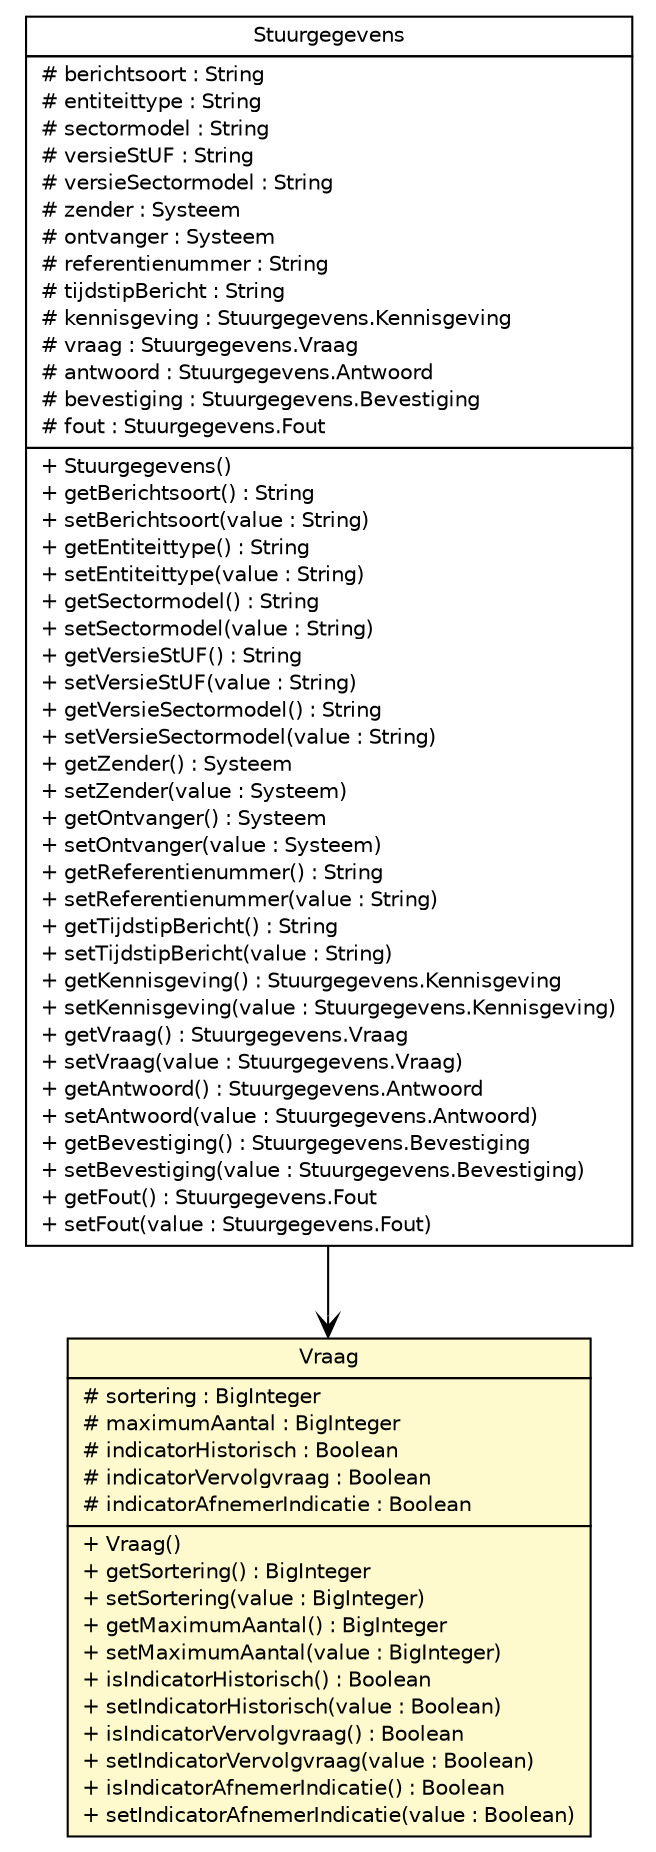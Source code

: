 #!/usr/local/bin/dot
#
# Class diagram 
# Generated by UMLGraph version R5_6-24-gf6e263 (http://www.umlgraph.org/)
#

digraph G {
	edge [fontname="Helvetica",fontsize=10,labelfontname="Helvetica",labelfontsize=10];
	node [fontname="Helvetica",fontsize=10,shape=plaintext];
	nodesep=0.25;
	ranksep=0.5;
	// nl.egem.stuf.stuf0204.Stuurgegevens
	c202391 [label=<<table title="nl.egem.stuf.stuf0204.Stuurgegevens" border="0" cellborder="1" cellspacing="0" cellpadding="2" port="p" href="./Stuurgegevens.html">
		<tr><td><table border="0" cellspacing="0" cellpadding="1">
<tr><td align="center" balign="center"> Stuurgegevens </td></tr>
		</table></td></tr>
		<tr><td><table border="0" cellspacing="0" cellpadding="1">
<tr><td align="left" balign="left"> # berichtsoort : String </td></tr>
<tr><td align="left" balign="left"> # entiteittype : String </td></tr>
<tr><td align="left" balign="left"> # sectormodel : String </td></tr>
<tr><td align="left" balign="left"> # versieStUF : String </td></tr>
<tr><td align="left" balign="left"> # versieSectormodel : String </td></tr>
<tr><td align="left" balign="left"> # zender : Systeem </td></tr>
<tr><td align="left" balign="left"> # ontvanger : Systeem </td></tr>
<tr><td align="left" balign="left"> # referentienummer : String </td></tr>
<tr><td align="left" balign="left"> # tijdstipBericht : String </td></tr>
<tr><td align="left" balign="left"> # kennisgeving : Stuurgegevens.Kennisgeving </td></tr>
<tr><td align="left" balign="left"> # vraag : Stuurgegevens.Vraag </td></tr>
<tr><td align="left" balign="left"> # antwoord : Stuurgegevens.Antwoord </td></tr>
<tr><td align="left" balign="left"> # bevestiging : Stuurgegevens.Bevestiging </td></tr>
<tr><td align="left" balign="left"> # fout : Stuurgegevens.Fout </td></tr>
		</table></td></tr>
		<tr><td><table border="0" cellspacing="0" cellpadding="1">
<tr><td align="left" balign="left"> + Stuurgegevens() </td></tr>
<tr><td align="left" balign="left"> + getBerichtsoort() : String </td></tr>
<tr><td align="left" balign="left"> + setBerichtsoort(value : String) </td></tr>
<tr><td align="left" balign="left"> + getEntiteittype() : String </td></tr>
<tr><td align="left" balign="left"> + setEntiteittype(value : String) </td></tr>
<tr><td align="left" balign="left"> + getSectormodel() : String </td></tr>
<tr><td align="left" balign="left"> + setSectormodel(value : String) </td></tr>
<tr><td align="left" balign="left"> + getVersieStUF() : String </td></tr>
<tr><td align="left" balign="left"> + setVersieStUF(value : String) </td></tr>
<tr><td align="left" balign="left"> + getVersieSectormodel() : String </td></tr>
<tr><td align="left" balign="left"> + setVersieSectormodel(value : String) </td></tr>
<tr><td align="left" balign="left"> + getZender() : Systeem </td></tr>
<tr><td align="left" balign="left"> + setZender(value : Systeem) </td></tr>
<tr><td align="left" balign="left"> + getOntvanger() : Systeem </td></tr>
<tr><td align="left" balign="left"> + setOntvanger(value : Systeem) </td></tr>
<tr><td align="left" balign="left"> + getReferentienummer() : String </td></tr>
<tr><td align="left" balign="left"> + setReferentienummer(value : String) </td></tr>
<tr><td align="left" balign="left"> + getTijdstipBericht() : String </td></tr>
<tr><td align="left" balign="left"> + setTijdstipBericht(value : String) </td></tr>
<tr><td align="left" balign="left"> + getKennisgeving() : Stuurgegevens.Kennisgeving </td></tr>
<tr><td align="left" balign="left"> + setKennisgeving(value : Stuurgegevens.Kennisgeving) </td></tr>
<tr><td align="left" balign="left"> + getVraag() : Stuurgegevens.Vraag </td></tr>
<tr><td align="left" balign="left"> + setVraag(value : Stuurgegevens.Vraag) </td></tr>
<tr><td align="left" balign="left"> + getAntwoord() : Stuurgegevens.Antwoord </td></tr>
<tr><td align="left" balign="left"> + setAntwoord(value : Stuurgegevens.Antwoord) </td></tr>
<tr><td align="left" balign="left"> + getBevestiging() : Stuurgegevens.Bevestiging </td></tr>
<tr><td align="left" balign="left"> + setBevestiging(value : Stuurgegevens.Bevestiging) </td></tr>
<tr><td align="left" balign="left"> + getFout() : Stuurgegevens.Fout </td></tr>
<tr><td align="left" balign="left"> + setFout(value : Stuurgegevens.Fout) </td></tr>
		</table></td></tr>
		</table>>, URL="./Stuurgegevens.html", fontname="Helvetica", fontcolor="black", fontsize=10.0];
	// nl.egem.stuf.stuf0204.Stuurgegevens.Vraag
	c202396 [label=<<table title="nl.egem.stuf.stuf0204.Stuurgegevens.Vraag" border="0" cellborder="1" cellspacing="0" cellpadding="2" port="p" bgcolor="lemonChiffon" href="./Stuurgegevens.Vraag.html">
		<tr><td><table border="0" cellspacing="0" cellpadding="1">
<tr><td align="center" balign="center"> Vraag </td></tr>
		</table></td></tr>
		<tr><td><table border="0" cellspacing="0" cellpadding="1">
<tr><td align="left" balign="left"> # sortering : BigInteger </td></tr>
<tr><td align="left" balign="left"> # maximumAantal : BigInteger </td></tr>
<tr><td align="left" balign="left"> # indicatorHistorisch : Boolean </td></tr>
<tr><td align="left" balign="left"> # indicatorVervolgvraag : Boolean </td></tr>
<tr><td align="left" balign="left"> # indicatorAfnemerIndicatie : Boolean </td></tr>
		</table></td></tr>
		<tr><td><table border="0" cellspacing="0" cellpadding="1">
<tr><td align="left" balign="left"> + Vraag() </td></tr>
<tr><td align="left" balign="left"> + getSortering() : BigInteger </td></tr>
<tr><td align="left" balign="left"> + setSortering(value : BigInteger) </td></tr>
<tr><td align="left" balign="left"> + getMaximumAantal() : BigInteger </td></tr>
<tr><td align="left" balign="left"> + setMaximumAantal(value : BigInteger) </td></tr>
<tr><td align="left" balign="left"> + isIndicatorHistorisch() : Boolean </td></tr>
<tr><td align="left" balign="left"> + setIndicatorHistorisch(value : Boolean) </td></tr>
<tr><td align="left" balign="left"> + isIndicatorVervolgvraag() : Boolean </td></tr>
<tr><td align="left" balign="left"> + setIndicatorVervolgvraag(value : Boolean) </td></tr>
<tr><td align="left" balign="left"> + isIndicatorAfnemerIndicatie() : Boolean </td></tr>
<tr><td align="left" balign="left"> + setIndicatorAfnemerIndicatie(value : Boolean) </td></tr>
		</table></td></tr>
		</table>>, URL="./Stuurgegevens.Vraag.html", fontname="Helvetica", fontcolor="black", fontsize=10.0];
	// nl.egem.stuf.stuf0204.Stuurgegevens NAVASSOC nl.egem.stuf.stuf0204.Stuurgegevens.Vraag
	c202391:p -> c202396:p [taillabel="", label="", headlabel="", fontname="Helvetica", fontcolor="black", fontsize=10.0, color="black", arrowhead=open];
}

